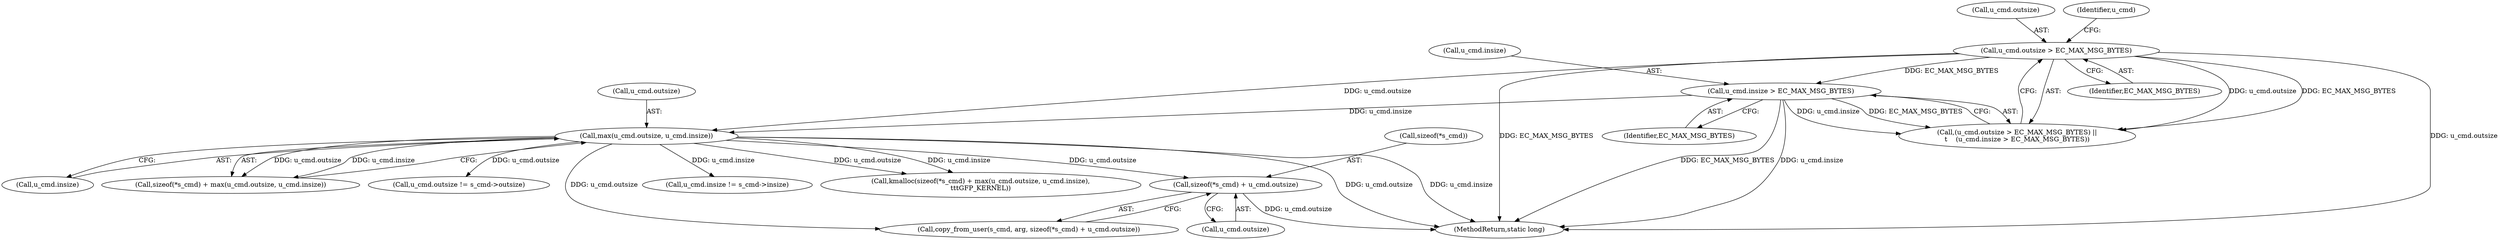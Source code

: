 digraph "0_linux_096cdc6f52225835ff503f987a0d68ef770bb78e@API" {
"1000158" [label="(Call,sizeof(*s_cmd) + u_cmd.outsize)"];
"1000140" [label="(Call,max(u_cmd.outsize, u_cmd.insize))"];
"1000120" [label="(Call,u_cmd.outsize > EC_MAX_MSG_BYTES)"];
"1000125" [label="(Call,u_cmd.insize > EC_MAX_MSG_BYTES)"];
"1000124" [label="(Identifier,EC_MAX_MSG_BYTES)"];
"1000129" [label="(Identifier,EC_MAX_MSG_BYTES)"];
"1000180" [label="(Call,u_cmd.insize != s_cmd->insize)"];
"1000155" [label="(Call,copy_from_user(s_cmd, arg, sizeof(*s_cmd) + u_cmd.outsize))"];
"1000121" [label="(Call,u_cmd.outsize)"];
"1000126" [label="(Call,u_cmd.insize)"];
"1000141" [label="(Call,u_cmd.outsize)"];
"1000159" [label="(Call,sizeof(*s_cmd))"];
"1000140" [label="(Call,max(u_cmd.outsize, u_cmd.insize))"];
"1000162" [label="(Call,u_cmd.outsize)"];
"1000125" [label="(Call,u_cmd.insize > EC_MAX_MSG_BYTES)"];
"1000173" [label="(Call,u_cmd.outsize != s_cmd->outsize)"];
"1000127" [label="(Identifier,u_cmd)"];
"1000120" [label="(Call,u_cmd.outsize > EC_MAX_MSG_BYTES)"];
"1000158" [label="(Call,sizeof(*s_cmd) + u_cmd.outsize)"];
"1000119" [label="(Call,(u_cmd.outsize > EC_MAX_MSG_BYTES) ||\n\t    (u_cmd.insize > EC_MAX_MSG_BYTES))"];
"1000136" [label="(Call,sizeof(*s_cmd) + max(u_cmd.outsize, u_cmd.insize))"];
"1000232" [label="(MethodReturn,static long)"];
"1000135" [label="(Call,kmalloc(sizeof(*s_cmd) + max(u_cmd.outsize, u_cmd.insize),\n\t\t\tGFP_KERNEL))"];
"1000144" [label="(Call,u_cmd.insize)"];
"1000158" -> "1000155"  [label="AST: "];
"1000158" -> "1000162"  [label="CFG: "];
"1000159" -> "1000158"  [label="AST: "];
"1000162" -> "1000158"  [label="AST: "];
"1000155" -> "1000158"  [label="CFG: "];
"1000158" -> "1000232"  [label="DDG: u_cmd.outsize"];
"1000140" -> "1000158"  [label="DDG: u_cmd.outsize"];
"1000140" -> "1000136"  [label="AST: "];
"1000140" -> "1000144"  [label="CFG: "];
"1000141" -> "1000140"  [label="AST: "];
"1000144" -> "1000140"  [label="AST: "];
"1000136" -> "1000140"  [label="CFG: "];
"1000140" -> "1000232"  [label="DDG: u_cmd.outsize"];
"1000140" -> "1000232"  [label="DDG: u_cmd.insize"];
"1000140" -> "1000135"  [label="DDG: u_cmd.outsize"];
"1000140" -> "1000135"  [label="DDG: u_cmd.insize"];
"1000140" -> "1000136"  [label="DDG: u_cmd.outsize"];
"1000140" -> "1000136"  [label="DDG: u_cmd.insize"];
"1000120" -> "1000140"  [label="DDG: u_cmd.outsize"];
"1000125" -> "1000140"  [label="DDG: u_cmd.insize"];
"1000140" -> "1000155"  [label="DDG: u_cmd.outsize"];
"1000140" -> "1000173"  [label="DDG: u_cmd.outsize"];
"1000140" -> "1000180"  [label="DDG: u_cmd.insize"];
"1000120" -> "1000119"  [label="AST: "];
"1000120" -> "1000124"  [label="CFG: "];
"1000121" -> "1000120"  [label="AST: "];
"1000124" -> "1000120"  [label="AST: "];
"1000127" -> "1000120"  [label="CFG: "];
"1000119" -> "1000120"  [label="CFG: "];
"1000120" -> "1000232"  [label="DDG: u_cmd.outsize"];
"1000120" -> "1000232"  [label="DDG: EC_MAX_MSG_BYTES"];
"1000120" -> "1000119"  [label="DDG: u_cmd.outsize"];
"1000120" -> "1000119"  [label="DDG: EC_MAX_MSG_BYTES"];
"1000120" -> "1000125"  [label="DDG: EC_MAX_MSG_BYTES"];
"1000125" -> "1000119"  [label="AST: "];
"1000125" -> "1000129"  [label="CFG: "];
"1000126" -> "1000125"  [label="AST: "];
"1000129" -> "1000125"  [label="AST: "];
"1000119" -> "1000125"  [label="CFG: "];
"1000125" -> "1000232"  [label="DDG: u_cmd.insize"];
"1000125" -> "1000232"  [label="DDG: EC_MAX_MSG_BYTES"];
"1000125" -> "1000119"  [label="DDG: u_cmd.insize"];
"1000125" -> "1000119"  [label="DDG: EC_MAX_MSG_BYTES"];
}
